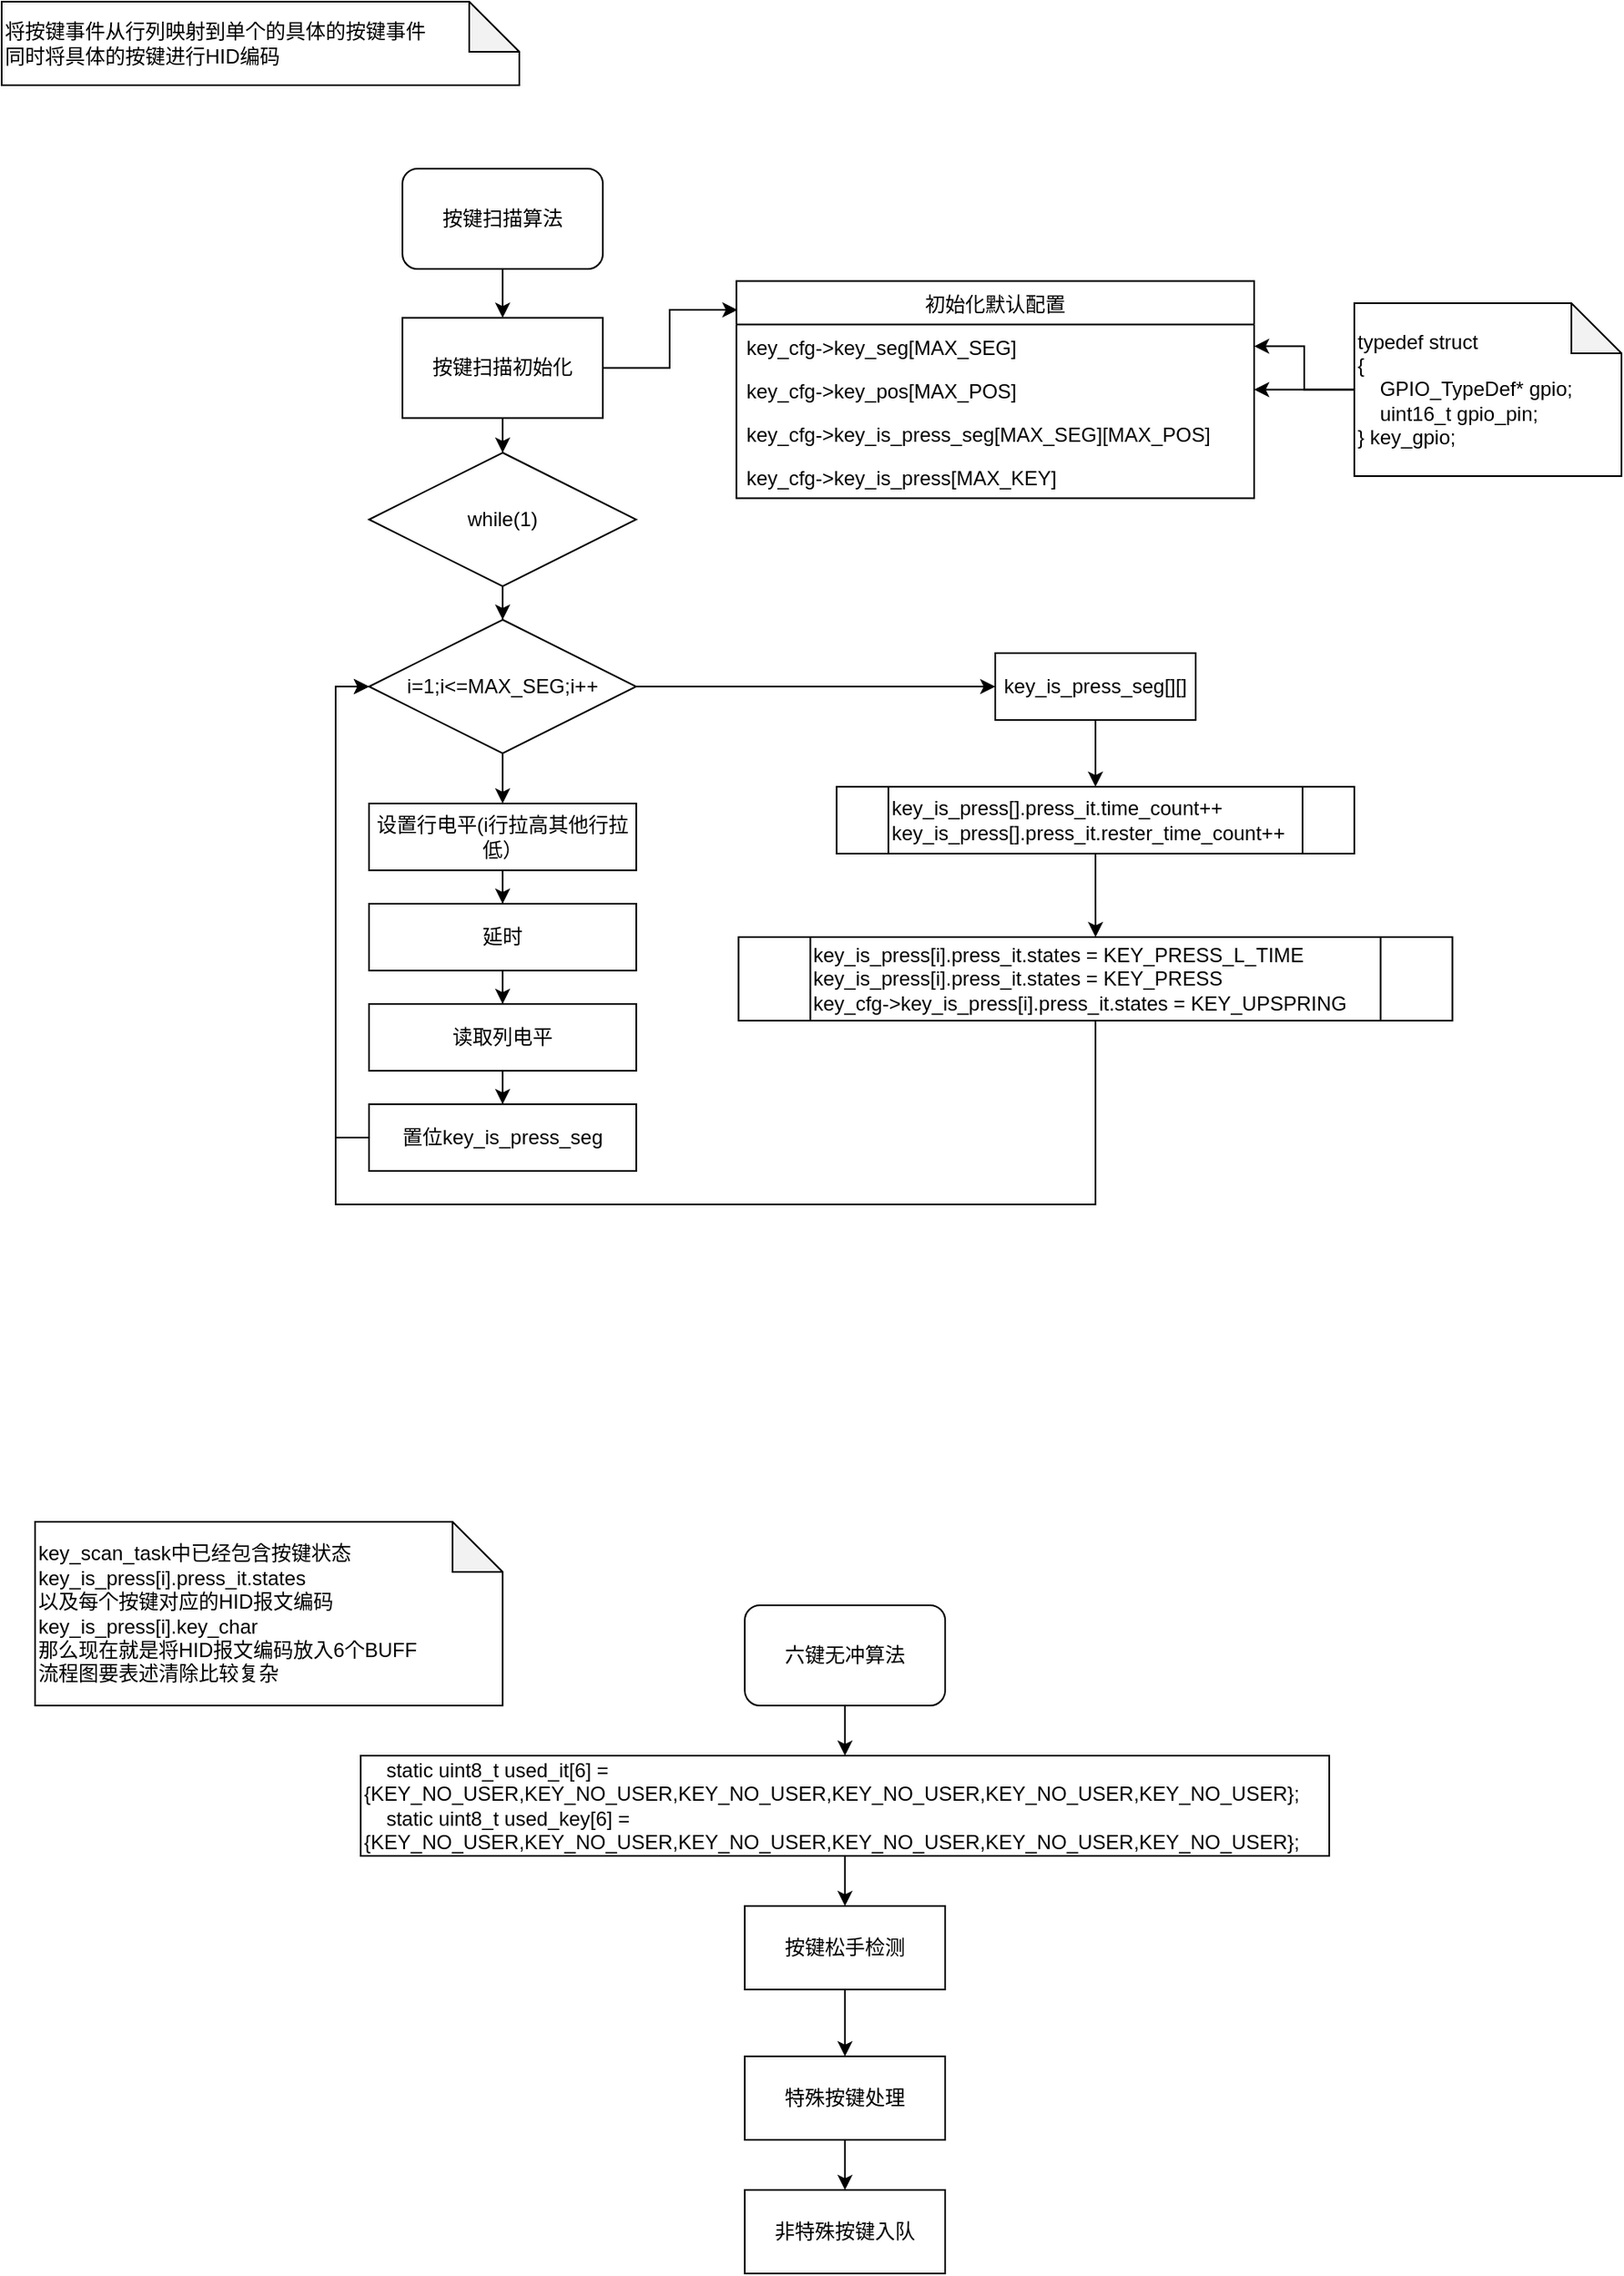 <mxfile version="15.2.7" type="device"><diagram id="9R41i0hSQTJBDWcPr1wC" name="第 1 页"><mxGraphModel dx="1707" dy="987" grid="1" gridSize="10" guides="1" tooltips="1" connect="1" arrows="1" fold="1" page="1" pageScale="1" pageWidth="1169" pageHeight="827" math="0" shadow="0"><root><mxCell id="0"/><mxCell id="1" parent="0"/><mxCell id="FUPGLhZjkZh70v30Bx2F-8" value="" style="edgeStyle=orthogonalEdgeStyle;rounded=0;orthogonalLoop=1;jettySize=auto;html=1;" edge="1" parent="1" source="FUPGLhZjkZh70v30Bx2F-1" target="FUPGLhZjkZh70v30Bx2F-7"><mxGeometry relative="1" as="geometry"/></mxCell><mxCell id="FUPGLhZjkZh70v30Bx2F-1" value="按键扫描算法" style="rounded=1;whiteSpace=wrap;html=1;" vertex="1" parent="1"><mxGeometry x="280" y="140" width="120" height="60" as="geometry"/></mxCell><mxCell id="FUPGLhZjkZh70v30Bx2F-2" value="初始化默认配置" style="swimlane;fontStyle=0;childLayout=stackLayout;horizontal=1;startSize=26;horizontalStack=0;resizeParent=1;resizeParentMax=0;resizeLast=0;collapsible=1;marginBottom=0;" vertex="1" parent="1"><mxGeometry x="480" y="207.25" width="310" height="130" as="geometry"/></mxCell><mxCell id="FUPGLhZjkZh70v30Bx2F-3" value="key_cfg-&gt;key_seg[MAX_SEG]" style="text;strokeColor=none;fillColor=none;align=left;verticalAlign=top;spacingLeft=4;spacingRight=4;overflow=hidden;rotatable=0;points=[[0,0.5],[1,0.5]];portConstraint=eastwest;" vertex="1" parent="FUPGLhZjkZh70v30Bx2F-2"><mxGeometry y="26" width="310" height="26" as="geometry"/></mxCell><mxCell id="FUPGLhZjkZh70v30Bx2F-4" value="key_cfg-&gt;key_pos[MAX_POS]" style="text;strokeColor=none;fillColor=none;align=left;verticalAlign=top;spacingLeft=4;spacingRight=4;overflow=hidden;rotatable=0;points=[[0,0.5],[1,0.5]];portConstraint=eastwest;" vertex="1" parent="FUPGLhZjkZh70v30Bx2F-2"><mxGeometry y="52" width="310" height="26" as="geometry"/></mxCell><mxCell id="FUPGLhZjkZh70v30Bx2F-30" value="key_cfg-&gt;key_is_press_seg[MAX_SEG][MAX_POS]" style="text;strokeColor=none;fillColor=none;align=left;verticalAlign=top;spacingLeft=4;spacingRight=4;overflow=hidden;rotatable=0;points=[[0,0.5],[1,0.5]];portConstraint=eastwest;" vertex="1" parent="FUPGLhZjkZh70v30Bx2F-2"><mxGeometry y="78" width="310" height="26" as="geometry"/></mxCell><mxCell id="FUPGLhZjkZh70v30Bx2F-5" value="key_cfg-&gt;key_is_press[MAX_KEY]" style="text;strokeColor=none;fillColor=none;align=left;verticalAlign=top;spacingLeft=4;spacingRight=4;overflow=hidden;rotatable=0;points=[[0,0.5],[1,0.5]];portConstraint=eastwest;" vertex="1" parent="FUPGLhZjkZh70v30Bx2F-2"><mxGeometry y="104" width="310" height="26" as="geometry"/></mxCell><mxCell id="FUPGLhZjkZh70v30Bx2F-9" value="" style="edgeStyle=orthogonalEdgeStyle;rounded=0;orthogonalLoop=1;jettySize=auto;html=1;entryX=0.002;entryY=0.133;entryDx=0;entryDy=0;entryPerimeter=0;" edge="1" parent="1" source="FUPGLhZjkZh70v30Bx2F-7" target="FUPGLhZjkZh70v30Bx2F-2"><mxGeometry relative="1" as="geometry"/></mxCell><mxCell id="FUPGLhZjkZh70v30Bx2F-20" value="" style="edgeStyle=orthogonalEdgeStyle;rounded=0;orthogonalLoop=1;jettySize=auto;html=1;" edge="1" parent="1" source="FUPGLhZjkZh70v30Bx2F-7" target="FUPGLhZjkZh70v30Bx2F-19"><mxGeometry relative="1" as="geometry"/></mxCell><mxCell id="FUPGLhZjkZh70v30Bx2F-7" value="按键扫描初始化" style="rounded=0;whiteSpace=wrap;html=1;" vertex="1" parent="1"><mxGeometry x="280" y="229.25" width="120" height="60" as="geometry"/></mxCell><mxCell id="FUPGLhZjkZh70v30Bx2F-16" value="" style="edgeStyle=orthogonalEdgeStyle;rounded=0;orthogonalLoop=1;jettySize=auto;html=1;" edge="1" parent="1" source="FUPGLhZjkZh70v30Bx2F-10" target="FUPGLhZjkZh70v30Bx2F-3"><mxGeometry relative="1" as="geometry"/></mxCell><mxCell id="FUPGLhZjkZh70v30Bx2F-18" value="" style="edgeStyle=orthogonalEdgeStyle;rounded=0;orthogonalLoop=1;jettySize=auto;html=1;entryX=1;entryY=0.5;entryDx=0;entryDy=0;" edge="1" parent="1" source="FUPGLhZjkZh70v30Bx2F-10" target="FUPGLhZjkZh70v30Bx2F-4"><mxGeometry relative="1" as="geometry"><mxPoint x="860" y="380" as="targetPoint"/></mxGeometry></mxCell><mxCell id="FUPGLhZjkZh70v30Bx2F-10" value="&lt;span&gt;typedef struct&lt;/span&gt;&lt;br&gt;&lt;div&gt;{&lt;/div&gt;&lt;div&gt;&amp;nbsp; &amp;nbsp; GPIO_TypeDef* gpio;&lt;/div&gt;&lt;div&gt;&amp;nbsp; &amp;nbsp; uint16_t&lt;span&gt;&#9;&lt;/span&gt;gpio_pin;&lt;/div&gt;&lt;div&gt;} key_gpio;&lt;/div&gt;" style="shape=note;whiteSpace=wrap;html=1;backgroundOutline=1;darkOpacity=0.05;align=left;" vertex="1" parent="1"><mxGeometry x="850" y="220.5" width="160" height="103.5" as="geometry"/></mxCell><mxCell id="FUPGLhZjkZh70v30Bx2F-34" value="" style="edgeStyle=orthogonalEdgeStyle;rounded=0;orthogonalLoop=1;jettySize=auto;html=1;" edge="1" parent="1" source="FUPGLhZjkZh70v30Bx2F-19" target="FUPGLhZjkZh70v30Bx2F-21"><mxGeometry relative="1" as="geometry"/></mxCell><mxCell id="FUPGLhZjkZh70v30Bx2F-19" value="while(1)" style="rhombus;whiteSpace=wrap;html=1;" vertex="1" parent="1"><mxGeometry x="260" y="310" width="160" height="80" as="geometry"/></mxCell><mxCell id="FUPGLhZjkZh70v30Bx2F-27" value="" style="edgeStyle=orthogonalEdgeStyle;rounded=0;orthogonalLoop=1;jettySize=auto;html=1;entryX=0.5;entryY=0;entryDx=0;entryDy=0;" edge="1" parent="1" source="FUPGLhZjkZh70v30Bx2F-21" target="FUPGLhZjkZh70v30Bx2F-22"><mxGeometry relative="1" as="geometry"/></mxCell><mxCell id="FUPGLhZjkZh70v30Bx2F-39" value="" style="edgeStyle=orthogonalEdgeStyle;rounded=0;orthogonalLoop=1;jettySize=auto;html=1;" edge="1" parent="1" source="FUPGLhZjkZh70v30Bx2F-21" target="FUPGLhZjkZh70v30Bx2F-36"><mxGeometry relative="1" as="geometry"/></mxCell><mxCell id="FUPGLhZjkZh70v30Bx2F-21" value="i=1;i&amp;lt;=MAX_SEG;i++" style="rhombus;whiteSpace=wrap;html=1;" vertex="1" parent="1"><mxGeometry x="260" y="410" width="160" height="80" as="geometry"/></mxCell><mxCell id="FUPGLhZjkZh70v30Bx2F-28" value="" style="edgeStyle=orthogonalEdgeStyle;rounded=0;orthogonalLoop=1;jettySize=auto;html=1;entryX=0.5;entryY=0;entryDx=0;entryDy=0;" edge="1" parent="1" source="FUPGLhZjkZh70v30Bx2F-22" target="FUPGLhZjkZh70v30Bx2F-23"><mxGeometry relative="1" as="geometry"/></mxCell><mxCell id="FUPGLhZjkZh70v30Bx2F-22" value="设置行电平(i行拉高其他行拉低）" style="rounded=0;whiteSpace=wrap;html=1;" vertex="1" parent="1"><mxGeometry x="260" y="520" width="160" height="40" as="geometry"/></mxCell><mxCell id="FUPGLhZjkZh70v30Bx2F-26" value="" style="edgeStyle=orthogonalEdgeStyle;rounded=0;orthogonalLoop=1;jettySize=auto;html=1;entryX=0.5;entryY=0;entryDx=0;entryDy=0;" edge="1" parent="1" source="FUPGLhZjkZh70v30Bx2F-23" target="FUPGLhZjkZh70v30Bx2F-24"><mxGeometry relative="1" as="geometry"/></mxCell><mxCell id="FUPGLhZjkZh70v30Bx2F-23" value="延时" style="rounded=0;whiteSpace=wrap;html=1;" vertex="1" parent="1"><mxGeometry x="260" y="580" width="160" height="40" as="geometry"/></mxCell><mxCell id="FUPGLhZjkZh70v30Bx2F-33" value="" style="edgeStyle=orthogonalEdgeStyle;rounded=0;orthogonalLoop=1;jettySize=auto;html=1;" edge="1" parent="1" source="FUPGLhZjkZh70v30Bx2F-24" target="FUPGLhZjkZh70v30Bx2F-32"><mxGeometry relative="1" as="geometry"/></mxCell><mxCell id="FUPGLhZjkZh70v30Bx2F-24" value="读取列电平" style="rounded=0;whiteSpace=wrap;html=1;" vertex="1" parent="1"><mxGeometry x="260" y="640" width="160" height="40" as="geometry"/></mxCell><mxCell id="FUPGLhZjkZh70v30Bx2F-35" style="edgeStyle=orthogonalEdgeStyle;rounded=0;orthogonalLoop=1;jettySize=auto;html=1;entryX=0;entryY=0.5;entryDx=0;entryDy=0;exitX=0;exitY=0.5;exitDx=0;exitDy=0;" edge="1" parent="1" source="FUPGLhZjkZh70v30Bx2F-32" target="FUPGLhZjkZh70v30Bx2F-21"><mxGeometry relative="1" as="geometry"/></mxCell><mxCell id="FUPGLhZjkZh70v30Bx2F-32" value="&lt;div style=&quot;text-align: left&quot;&gt;&lt;/div&gt;&lt;span style=&quot;text-align: left&quot;&gt;置位key_is_press_seg&lt;/span&gt;" style="rounded=0;whiteSpace=wrap;html=1;" vertex="1" parent="1"><mxGeometry x="260" y="700" width="160" height="40" as="geometry"/></mxCell><mxCell id="FUPGLhZjkZh70v30Bx2F-38" value="" style="edgeStyle=orthogonalEdgeStyle;rounded=0;orthogonalLoop=1;jettySize=auto;html=1;" edge="1" parent="1" source="FUPGLhZjkZh70v30Bx2F-36" target="FUPGLhZjkZh70v30Bx2F-37"><mxGeometry relative="1" as="geometry"/></mxCell><mxCell id="FUPGLhZjkZh70v30Bx2F-36" value="&lt;span style=&quot;text-align: left&quot;&gt;key_is_press_seg[][]&lt;/span&gt;" style="rounded=0;whiteSpace=wrap;html=1;" vertex="1" parent="1"><mxGeometry x="635" y="430" width="120" height="40" as="geometry"/></mxCell><mxCell id="FUPGLhZjkZh70v30Bx2F-43" value="" style="edgeStyle=orthogonalEdgeStyle;rounded=0;orthogonalLoop=1;jettySize=auto;html=1;" edge="1" parent="1" source="FUPGLhZjkZh70v30Bx2F-37" target="FUPGLhZjkZh70v30Bx2F-42"><mxGeometry relative="1" as="geometry"/></mxCell><mxCell id="FUPGLhZjkZh70v30Bx2F-37" value="key_is_press[].press_it.time_count++&lt;br&gt;key_is_press[].press_it.rester_time_count++" style="shape=process;whiteSpace=wrap;html=1;backgroundOutline=1;rounded=0;align=left;" vertex="1" parent="1"><mxGeometry x="540" y="510" width="310" height="40" as="geometry"/></mxCell><mxCell id="FUPGLhZjkZh70v30Bx2F-44" style="edgeStyle=orthogonalEdgeStyle;rounded=0;orthogonalLoop=1;jettySize=auto;html=1;entryX=0;entryY=0.5;entryDx=0;entryDy=0;exitX=0.5;exitY=1;exitDx=0;exitDy=0;" edge="1" parent="1" source="FUPGLhZjkZh70v30Bx2F-42" target="FUPGLhZjkZh70v30Bx2F-21"><mxGeometry relative="1" as="geometry"><Array as="points"><mxPoint x="695" y="760"/><mxPoint x="240" y="760"/><mxPoint x="240" y="450"/></Array></mxGeometry></mxCell><mxCell id="FUPGLhZjkZh70v30Bx2F-42" value="key_is_press[i].press_it.states = KEY_PRESS_L_TIME&lt;br&gt;key_is_press[i].press_it.states = KEY_PRESS&lt;br&gt;key_cfg-&amp;gt;key_is_press[i].press_it.states = KEY_UPSPRING" style="shape=process;whiteSpace=wrap;html=1;backgroundOutline=1;rounded=0;align=left;" vertex="1" parent="1"><mxGeometry x="481.25" y="600" width="427.5" height="50" as="geometry"/></mxCell><mxCell id="FUPGLhZjkZh70v30Bx2F-53" value="" style="edgeStyle=orthogonalEdgeStyle;rounded=0;orthogonalLoop=1;jettySize=auto;html=1;" edge="1" parent="1" source="FUPGLhZjkZh70v30Bx2F-45" target="FUPGLhZjkZh70v30Bx2F-52"><mxGeometry relative="1" as="geometry"/></mxCell><mxCell id="FUPGLhZjkZh70v30Bx2F-45" value="六键无冲算法" style="rounded=1;whiteSpace=wrap;html=1;" vertex="1" parent="1"><mxGeometry x="485" y="1000" width="120" height="60" as="geometry"/></mxCell><mxCell id="FUPGLhZjkZh70v30Bx2F-46" value="&lt;span&gt;key_scan_task中已经包含按键状态&lt;br&gt;key_is_press[i].press_it.states&lt;br&gt;以及每个按键对应的HID报文编码&lt;br&gt;key_is_press[i].key_char&lt;br&gt;那么现在就是将HID报文编码放入6个BUFF&lt;br&gt;流程图要表述清除比较复杂&lt;br&gt;&lt;/span&gt;" style="shape=note;whiteSpace=wrap;html=1;backgroundOutline=1;darkOpacity=0.05;align=left;" vertex="1" parent="1"><mxGeometry x="60" y="950" width="280" height="110" as="geometry"/></mxCell><mxCell id="FUPGLhZjkZh70v30Bx2F-48" value="&lt;span&gt;将按键事件从行列映射到单个的具体的按键事件&lt;br&gt;同时将具体的按键进行HID编码&lt;br&gt;&lt;/span&gt;" style="shape=note;whiteSpace=wrap;html=1;backgroundOutline=1;darkOpacity=0.05;align=left;" vertex="1" parent="1"><mxGeometry x="40" y="40" width="310" height="50" as="geometry"/></mxCell><mxCell id="FUPGLhZjkZh70v30Bx2F-54" value="" style="edgeStyle=orthogonalEdgeStyle;rounded=0;orthogonalLoop=1;jettySize=auto;html=1;" edge="1" parent="1" source="FUPGLhZjkZh70v30Bx2F-52"><mxGeometry relative="1" as="geometry"><mxPoint x="545" y="1180" as="targetPoint"/></mxGeometry></mxCell><mxCell id="FUPGLhZjkZh70v30Bx2F-52" value="&lt;div&gt;&amp;nbsp; &amp;nbsp; static uint8_t used_it[6] = {KEY_NO_USER,KEY_NO_USER,KEY_NO_USER,KEY_NO_USER,KEY_NO_USER,KEY_NO_USER};&lt;/div&gt;&lt;div&gt;&amp;nbsp; &amp;nbsp; static uint8_t used_key[6] = {KEY_NO_USER,KEY_NO_USER,KEY_NO_USER,KEY_NO_USER,KEY_NO_USER,KEY_NO_USER};&lt;/div&gt;" style="rounded=0;whiteSpace=wrap;html=1;align=left;" vertex="1" parent="1"><mxGeometry x="255" y="1090" width="580" height="60" as="geometry"/></mxCell><mxCell id="FUPGLhZjkZh70v30Bx2F-59" value="" style="edgeStyle=orthogonalEdgeStyle;rounded=0;orthogonalLoop=1;jettySize=auto;html=1;" edge="1" parent="1" source="FUPGLhZjkZh70v30Bx2F-55" target="FUPGLhZjkZh70v30Bx2F-56"><mxGeometry relative="1" as="geometry"/></mxCell><mxCell id="FUPGLhZjkZh70v30Bx2F-55" value="按键松手检测" style="rounded=0;whiteSpace=wrap;html=1;" vertex="1" parent="1"><mxGeometry x="485" y="1180" width="120" height="50" as="geometry"/></mxCell><mxCell id="FUPGLhZjkZh70v30Bx2F-60" value="" style="edgeStyle=orthogonalEdgeStyle;rounded=0;orthogonalLoop=1;jettySize=auto;html=1;" edge="1" parent="1" source="FUPGLhZjkZh70v30Bx2F-56" target="FUPGLhZjkZh70v30Bx2F-58"><mxGeometry relative="1" as="geometry"/></mxCell><mxCell id="FUPGLhZjkZh70v30Bx2F-56" value="特殊按键处理" style="rounded=0;whiteSpace=wrap;html=1;" vertex="1" parent="1"><mxGeometry x="485" y="1270" width="120" height="50" as="geometry"/></mxCell><mxCell id="FUPGLhZjkZh70v30Bx2F-58" value="非特殊按键入队" style="rounded=0;whiteSpace=wrap;html=1;" vertex="1" parent="1"><mxGeometry x="485" y="1350" width="120" height="50" as="geometry"/></mxCell></root></mxGraphModel></diagram></mxfile>